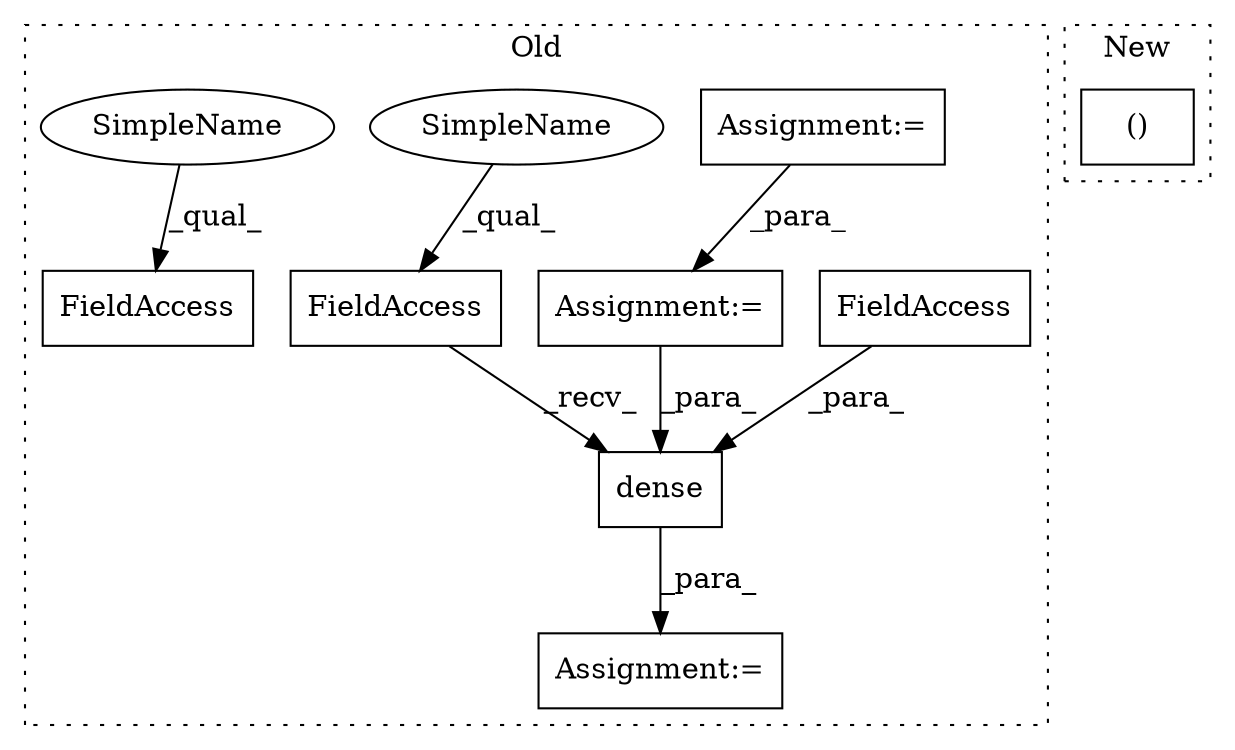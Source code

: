 digraph G {
subgraph cluster0 {
1 [label="dense" a="32" s="1144,1181" l="6,1" shape="box"];
3 [label="FieldAccess" a="22" s="1163" l="18" shape="box"];
4 [label="FieldAccess" a="22" s="1126" l="17" shape="box"];
5 [label="FieldAccess" a="22" s="1201" l="17" shape="box"];
6 [label="Assignment:=" a="7" s="1095" l="1" shape="box"];
7 [label="Assignment:=" a="7" s="1125" l="1" shape="box"];
8 [label="Assignment:=" a="7" s="757" l="1" shape="box"];
9 [label="SimpleName" a="42" s="1126" l="10" shape="ellipse"];
10 [label="SimpleName" a="42" s="1201" l="10" shape="ellipse"];
label = "Old";
style="dotted";
}
subgraph cluster1 {
2 [label="()" a="106" s="720" l="31" shape="box"];
label = "New";
style="dotted";
}
1 -> 7 [label="_para_"];
3 -> 1 [label="_para_"];
4 -> 1 [label="_recv_"];
6 -> 1 [label="_para_"];
8 -> 6 [label="_para_"];
9 -> 4 [label="_qual_"];
10 -> 5 [label="_qual_"];
}